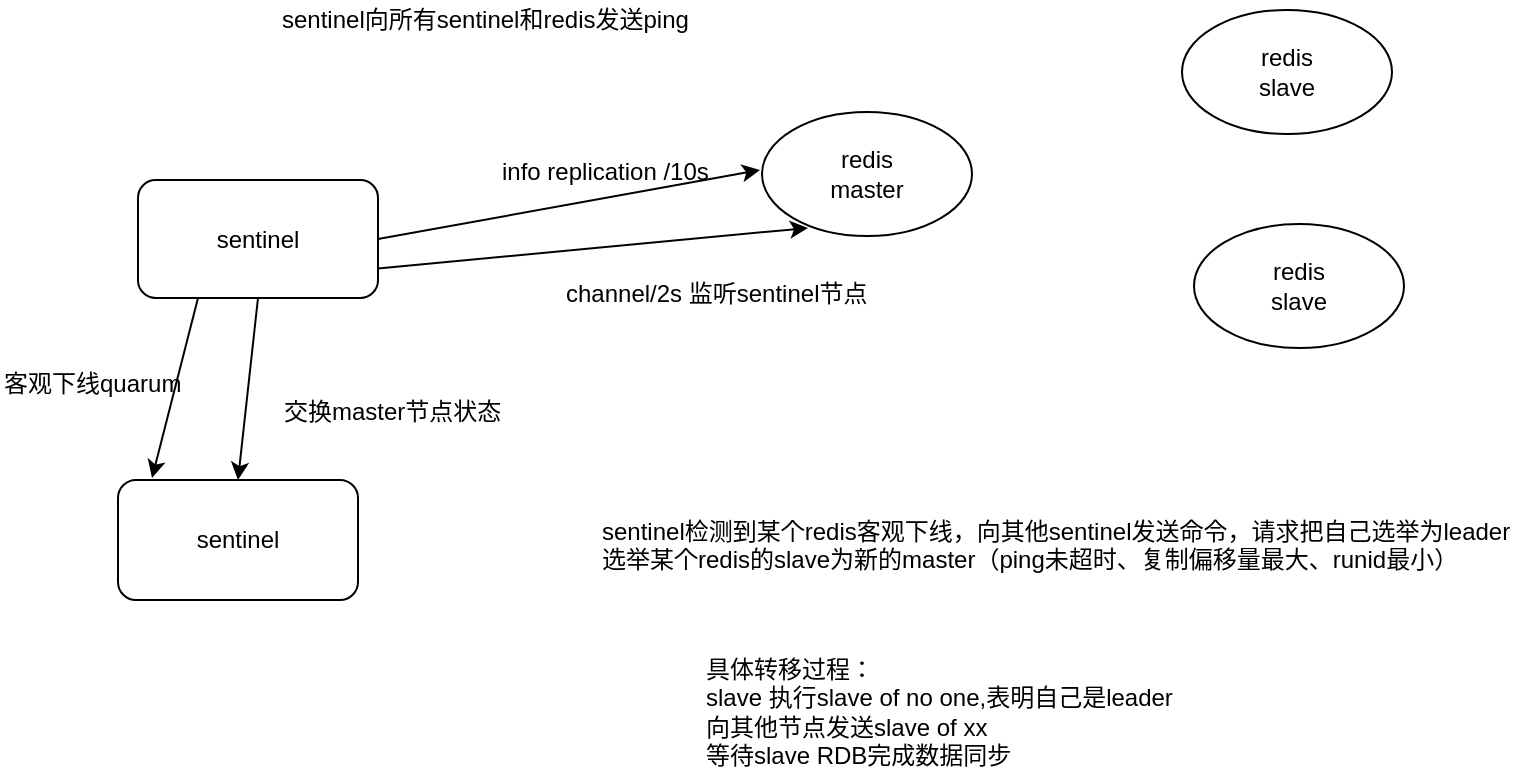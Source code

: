 <mxfile version="12.2.6" type="github" pages="1">
  <diagram id="DZkcl5uELrtVRS4WrYOl" name="Page-1">
    <mxGraphModel dx="932" dy="541" grid="0" gridSize="10" guides="1" tooltips="1" connect="1" arrows="1" fold="1" page="0" pageScale="1" pageWidth="827" pageHeight="1169" math="0" shadow="0">
      <root>
        <mxCell id="0"/>
        <mxCell id="1" parent="0"/>
        <mxCell id="1AgZTkbqDzkzqkfSQEco-7" style="edgeStyle=none;rounded=0;orthogonalLoop=1;jettySize=auto;html=1;exitX=1;exitY=0.5;exitDx=0;exitDy=0;" edge="1" parent="1" source="1AgZTkbqDzkzqkfSQEco-1">
          <mxGeometry relative="1" as="geometry">
            <mxPoint x="438" y="137" as="targetPoint"/>
          </mxGeometry>
        </mxCell>
        <mxCell id="1AgZTkbqDzkzqkfSQEco-10" style="edgeStyle=none;rounded=0;orthogonalLoop=1;jettySize=auto;html=1;exitX=1;exitY=0.75;exitDx=0;exitDy=0;entryX=0.219;entryY=0.935;entryDx=0;entryDy=0;entryPerimeter=0;" edge="1" parent="1" source="1AgZTkbqDzkzqkfSQEco-1" target="1AgZTkbqDzkzqkfSQEco-2">
          <mxGeometry relative="1" as="geometry"/>
        </mxCell>
        <mxCell id="1AgZTkbqDzkzqkfSQEco-12" style="edgeStyle=none;rounded=0;orthogonalLoop=1;jettySize=auto;html=1;exitX=0.5;exitY=1;exitDx=0;exitDy=0;entryX=0.5;entryY=0;entryDx=0;entryDy=0;" edge="1" parent="1" source="1AgZTkbqDzkzqkfSQEco-1" target="1AgZTkbqDzkzqkfSQEco-9">
          <mxGeometry relative="1" as="geometry"/>
        </mxCell>
        <mxCell id="1AgZTkbqDzkzqkfSQEco-15" style="edgeStyle=none;rounded=0;orthogonalLoop=1;jettySize=auto;html=1;exitX=0.25;exitY=1;exitDx=0;exitDy=0;" edge="1" parent="1" source="1AgZTkbqDzkzqkfSQEco-1">
          <mxGeometry relative="1" as="geometry">
            <mxPoint x="134" y="291" as="targetPoint"/>
          </mxGeometry>
        </mxCell>
        <mxCell id="1AgZTkbqDzkzqkfSQEco-1" value="sentinel" style="rounded=1;whiteSpace=wrap;html=1;" vertex="1" parent="1">
          <mxGeometry x="127" y="142" width="120" height="59" as="geometry"/>
        </mxCell>
        <mxCell id="1AgZTkbqDzkzqkfSQEco-2" value="redis&lt;br&gt;master" style="ellipse;whiteSpace=wrap;html=1;" vertex="1" parent="1">
          <mxGeometry x="439" y="108" width="105" height="62" as="geometry"/>
        </mxCell>
        <mxCell id="1AgZTkbqDzkzqkfSQEco-4" value="redis&lt;br&gt;slave" style="ellipse;whiteSpace=wrap;html=1;" vertex="1" parent="1">
          <mxGeometry x="649" y="57" width="105" height="62" as="geometry"/>
        </mxCell>
        <mxCell id="1AgZTkbqDzkzqkfSQEco-5" value="redis&lt;br&gt;slave" style="ellipse;whiteSpace=wrap;html=1;" vertex="1" parent="1">
          <mxGeometry x="655" y="164" width="105" height="62" as="geometry"/>
        </mxCell>
        <mxCell id="1AgZTkbqDzkzqkfSQEco-8" value="info replication /10s" style="text;html=1;resizable=0;points=[];autosize=1;align=left;verticalAlign=top;spacingTop=-4;" vertex="1" parent="1">
          <mxGeometry x="307" y="128" width="113" height="14" as="geometry"/>
        </mxCell>
        <mxCell id="1AgZTkbqDzkzqkfSQEco-9" value="sentinel" style="rounded=1;whiteSpace=wrap;html=1;" vertex="1" parent="1">
          <mxGeometry x="117" y="292" width="120" height="60" as="geometry"/>
        </mxCell>
        <mxCell id="1AgZTkbqDzkzqkfSQEco-11" value="channel/2s 监听sentinel节点" style="text;html=1;resizable=0;points=[];autosize=1;align=left;verticalAlign=top;spacingTop=-4;" vertex="1" parent="1">
          <mxGeometry x="339" y="189" width="161" height="14" as="geometry"/>
        </mxCell>
        <mxCell id="1AgZTkbqDzkzqkfSQEco-13" value="交换master节点状态" style="text;html=1;resizable=0;points=[];autosize=1;align=left;verticalAlign=top;spacingTop=-4;" vertex="1" parent="1">
          <mxGeometry x="198" y="248" width="119" height="14" as="geometry"/>
        </mxCell>
        <mxCell id="1AgZTkbqDzkzqkfSQEco-14" value="sentinel向所有sentinel和redis发送ping" style="text;html=1;resizable=0;points=[];autosize=1;align=left;verticalAlign=top;spacingTop=-4;" vertex="1" parent="1">
          <mxGeometry x="197" y="52" width="213" height="14" as="geometry"/>
        </mxCell>
        <mxCell id="1AgZTkbqDzkzqkfSQEco-16" value="客观下线quarum" style="text;html=1;resizable=0;points=[];autosize=1;align=left;verticalAlign=top;spacingTop=-4;" vertex="1" parent="1">
          <mxGeometry x="58" y="234" width="99" height="14" as="geometry"/>
        </mxCell>
        <mxCell id="1AgZTkbqDzkzqkfSQEco-17" value="sentinel检测到某个redis客观下线，向其他sentinel发送命令，请求把自己选举为leader&lt;br&gt;选举某个redis的slave为新的master（ping未超时、复制偏移量最大、runid最小）" style="text;html=1;resizable=0;points=[];autosize=1;align=left;verticalAlign=top;spacingTop=-4;" vertex="1" parent="1">
          <mxGeometry x="357" y="308" width="464" height="28" as="geometry"/>
        </mxCell>
        <mxCell id="1AgZTkbqDzkzqkfSQEco-18" value="具体转移过程：&lt;br&gt;slave 执行slave of no one,表明自己是leader&lt;br&gt;向其他节点发送slave of xx&lt;br&gt;等待slave RDB完成数据同步" style="text;html=1;resizable=0;points=[];autosize=1;align=left;verticalAlign=top;spacingTop=-4;" vertex="1" parent="1">
          <mxGeometry x="409" y="377" width="243" height="56" as="geometry"/>
        </mxCell>
      </root>
    </mxGraphModel>
  </diagram>
</mxfile>
